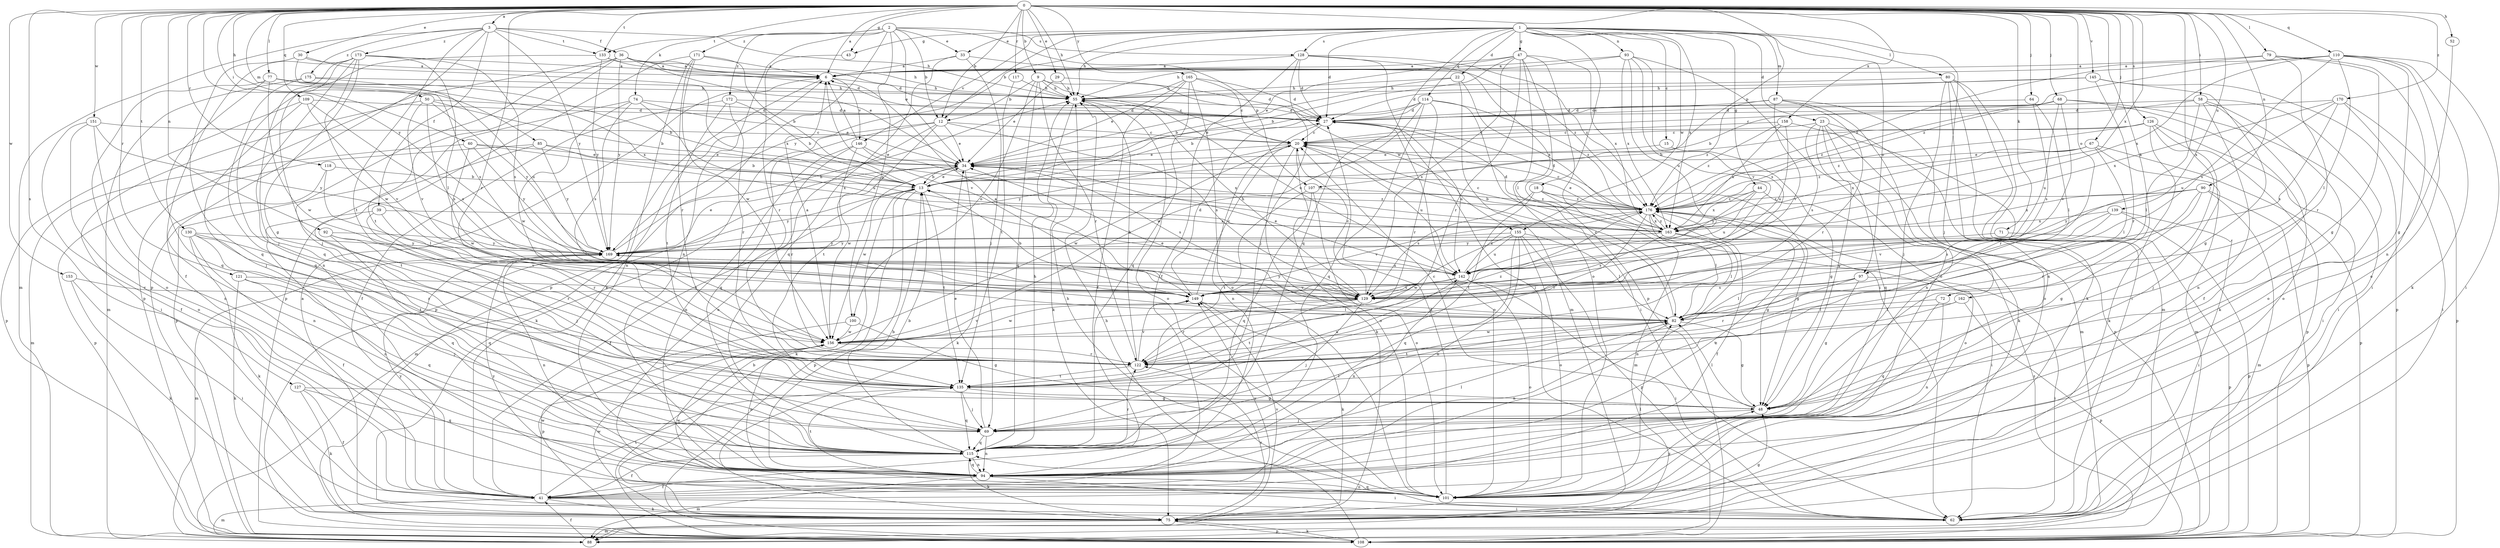 strict digraph  {
0;
1;
2;
3;
6;
9;
12;
13;
15;
18;
20;
22;
23;
27;
29;
30;
33;
34;
36;
39;
41;
43;
44;
47;
48;
50;
52;
55;
58;
60;
62;
64;
67;
68;
69;
71;
72;
74;
75;
77;
79;
80;
82;
85;
87;
88;
90;
92;
93;
94;
97;
100;
101;
107;
108;
109;
110;
114;
115;
117;
118;
121;
122;
126;
127;
128;
129;
130;
133;
135;
139;
142;
145;
146;
149;
151;
153;
155;
156;
158;
162;
163;
165;
169;
170;
171;
172;
173;
175;
176;
0 -> 3  [label=a];
0 -> 6  [label=a];
0 -> 9  [label=b];
0 -> 12  [label=b];
0 -> 29  [label=e];
0 -> 30  [label=e];
0 -> 43  [label=g];
0 -> 50  [label=h];
0 -> 52  [label=h];
0 -> 55  [label=h];
0 -> 58  [label=i];
0 -> 60  [label=i];
0 -> 64  [label=j];
0 -> 67  [label=j];
0 -> 68  [label=j];
0 -> 71  [label=k];
0 -> 72  [label=k];
0 -> 74  [label=k];
0 -> 77  [label=l];
0 -> 79  [label=l];
0 -> 85  [label=m];
0 -> 90  [label=n];
0 -> 92  [label=n];
0 -> 97  [label=o];
0 -> 107  [label=p];
0 -> 109  [label=q];
0 -> 110  [label=q];
0 -> 117  [label=r];
0 -> 118  [label=r];
0 -> 121  [label=r];
0 -> 122  [label=r];
0 -> 126  [label=s];
0 -> 127  [label=s];
0 -> 130  [label=t];
0 -> 133  [label=t];
0 -> 139  [label=u];
0 -> 145  [label=v];
0 -> 151  [label=w];
0 -> 153  [label=w];
0 -> 158  [label=x];
0 -> 162  [label=x];
0 -> 163  [label=x];
0 -> 165  [label=y];
0 -> 169  [label=y];
0 -> 170  [label=z];
1 -> 12  [label=b];
1 -> 15  [label=c];
1 -> 18  [label=c];
1 -> 22  [label=d];
1 -> 23  [label=d];
1 -> 27  [label=d];
1 -> 33  [label=e];
1 -> 43  [label=g];
1 -> 44  [label=g];
1 -> 47  [label=g];
1 -> 55  [label=h];
1 -> 69  [label=j];
1 -> 80  [label=l];
1 -> 87  [label=m];
1 -> 93  [label=n];
1 -> 97  [label=o];
1 -> 114  [label=q];
1 -> 115  [label=q];
1 -> 128  [label=s];
1 -> 146  [label=v];
1 -> 155  [label=w];
1 -> 163  [label=x];
1 -> 169  [label=y];
2 -> 12  [label=b];
2 -> 33  [label=e];
2 -> 34  [label=e];
2 -> 94  [label=n];
2 -> 100  [label=o];
2 -> 107  [label=p];
2 -> 108  [label=p];
2 -> 128  [label=s];
2 -> 133  [label=t];
2 -> 171  [label=z];
2 -> 172  [label=z];
3 -> 36  [label=f];
3 -> 39  [label=f];
3 -> 55  [label=h];
3 -> 88  [label=m];
3 -> 108  [label=p];
3 -> 133  [label=t];
3 -> 135  [label=t];
3 -> 169  [label=y];
3 -> 173  [label=z];
3 -> 175  [label=z];
6 -> 55  [label=h];
6 -> 108  [label=p];
6 -> 146  [label=v];
6 -> 149  [label=v];
9 -> 12  [label=b];
9 -> 20  [label=c];
9 -> 55  [label=h];
9 -> 100  [label=o];
9 -> 115  [label=q];
9 -> 122  [label=r];
9 -> 155  [label=w];
12 -> 20  [label=c];
12 -> 34  [label=e];
12 -> 75  [label=k];
12 -> 101  [label=o];
12 -> 115  [label=q];
12 -> 129  [label=s];
12 -> 135  [label=t];
13 -> 34  [label=e];
13 -> 41  [label=f];
13 -> 75  [label=k];
13 -> 108  [label=p];
13 -> 135  [label=t];
13 -> 169  [label=y];
13 -> 176  [label=z];
15 -> 34  [label=e];
15 -> 48  [label=g];
18 -> 48  [label=g];
18 -> 88  [label=m];
18 -> 129  [label=s];
18 -> 135  [label=t];
18 -> 176  [label=z];
20 -> 34  [label=e];
20 -> 75  [label=k];
20 -> 101  [label=o];
20 -> 142  [label=u];
20 -> 156  [label=w];
20 -> 169  [label=y];
22 -> 13  [label=b];
22 -> 55  [label=h];
22 -> 88  [label=m];
22 -> 163  [label=x];
23 -> 20  [label=c];
23 -> 48  [label=g];
23 -> 75  [label=k];
23 -> 88  [label=m];
23 -> 108  [label=p];
23 -> 115  [label=q];
23 -> 129  [label=s];
27 -> 20  [label=c];
27 -> 94  [label=n];
27 -> 101  [label=o];
27 -> 142  [label=u];
29 -> 27  [label=d];
29 -> 34  [label=e];
29 -> 55  [label=h];
30 -> 6  [label=a];
30 -> 115  [label=q];
30 -> 129  [label=s];
30 -> 163  [label=x];
33 -> 6  [label=a];
33 -> 69  [label=j];
33 -> 115  [label=q];
33 -> 176  [label=z];
34 -> 13  [label=b];
34 -> 75  [label=k];
34 -> 88  [label=m];
34 -> 129  [label=s];
34 -> 156  [label=w];
36 -> 6  [label=a];
36 -> 27  [label=d];
36 -> 34  [label=e];
36 -> 55  [label=h];
36 -> 69  [label=j];
36 -> 108  [label=p];
36 -> 135  [label=t];
36 -> 169  [label=y];
39 -> 69  [label=j];
39 -> 101  [label=o];
39 -> 122  [label=r];
39 -> 163  [label=x];
41 -> 6  [label=a];
41 -> 62  [label=i];
41 -> 75  [label=k];
41 -> 88  [label=m];
41 -> 135  [label=t];
41 -> 149  [label=v];
41 -> 156  [label=w];
41 -> 169  [label=y];
43 -> 122  [label=r];
44 -> 101  [label=o];
44 -> 142  [label=u];
44 -> 163  [label=x];
44 -> 169  [label=y];
44 -> 176  [label=z];
47 -> 6  [label=a];
47 -> 13  [label=b];
47 -> 34  [label=e];
47 -> 62  [label=i];
47 -> 101  [label=o];
47 -> 108  [label=p];
47 -> 122  [label=r];
47 -> 129  [label=s];
47 -> 163  [label=x];
48 -> 20  [label=c];
48 -> 69  [label=j];
48 -> 82  [label=l];
50 -> 13  [label=b];
50 -> 27  [label=d];
50 -> 62  [label=i];
50 -> 129  [label=s];
50 -> 149  [label=v];
50 -> 169  [label=y];
52 -> 94  [label=n];
55 -> 27  [label=d];
55 -> 75  [label=k];
55 -> 101  [label=o];
55 -> 142  [label=u];
58 -> 13  [label=b];
58 -> 27  [label=d];
58 -> 41  [label=f];
58 -> 75  [label=k];
58 -> 82  [label=l];
58 -> 94  [label=n];
58 -> 101  [label=o];
60 -> 34  [label=e];
60 -> 88  [label=m];
60 -> 156  [label=w];
60 -> 163  [label=x];
60 -> 169  [label=y];
62 -> 115  [label=q];
64 -> 27  [label=d];
64 -> 82  [label=l];
64 -> 129  [label=s];
67 -> 34  [label=e];
67 -> 69  [label=j];
67 -> 82  [label=l];
67 -> 108  [label=p];
67 -> 163  [label=x];
67 -> 176  [label=z];
68 -> 20  [label=c];
68 -> 27  [label=d];
68 -> 62  [label=i];
68 -> 101  [label=o];
68 -> 142  [label=u];
68 -> 149  [label=v];
68 -> 176  [label=z];
69 -> 34  [label=e];
69 -> 82  [label=l];
69 -> 94  [label=n];
69 -> 115  [label=q];
71 -> 108  [label=p];
71 -> 169  [label=y];
72 -> 82  [label=l];
72 -> 94  [label=n];
72 -> 115  [label=q];
74 -> 27  [label=d];
74 -> 34  [label=e];
74 -> 108  [label=p];
74 -> 129  [label=s];
74 -> 142  [label=u];
74 -> 156  [label=w];
75 -> 6  [label=a];
75 -> 48  [label=g];
75 -> 88  [label=m];
75 -> 108  [label=p];
75 -> 122  [label=r];
75 -> 149  [label=v];
75 -> 156  [label=w];
77 -> 13  [label=b];
77 -> 55  [label=h];
77 -> 101  [label=o];
77 -> 115  [label=q];
77 -> 156  [label=w];
77 -> 163  [label=x];
79 -> 6  [label=a];
79 -> 48  [label=g];
79 -> 62  [label=i];
79 -> 122  [label=r];
79 -> 176  [label=z];
80 -> 55  [label=h];
80 -> 62  [label=i];
80 -> 69  [label=j];
80 -> 75  [label=k];
80 -> 88  [label=m];
80 -> 94  [label=n];
82 -> 6  [label=a];
82 -> 20  [label=c];
82 -> 34  [label=e];
82 -> 48  [label=g];
82 -> 94  [label=n];
82 -> 135  [label=t];
82 -> 156  [label=w];
85 -> 13  [label=b];
85 -> 34  [label=e];
85 -> 108  [label=p];
85 -> 135  [label=t];
85 -> 169  [label=y];
87 -> 27  [label=d];
87 -> 94  [label=n];
87 -> 101  [label=o];
87 -> 122  [label=r];
87 -> 149  [label=v];
87 -> 176  [label=z];
88 -> 41  [label=f];
90 -> 48  [label=g];
90 -> 88  [label=m];
90 -> 108  [label=p];
90 -> 122  [label=r];
90 -> 163  [label=x];
90 -> 169  [label=y];
90 -> 176  [label=z];
92 -> 115  [label=q];
92 -> 122  [label=r];
92 -> 149  [label=v];
92 -> 169  [label=y];
93 -> 6  [label=a];
93 -> 55  [label=h];
93 -> 101  [label=o];
93 -> 129  [label=s];
93 -> 142  [label=u];
93 -> 149  [label=v];
93 -> 163  [label=x];
94 -> 13  [label=b];
94 -> 41  [label=f];
94 -> 62  [label=i];
94 -> 88  [label=m];
94 -> 101  [label=o];
94 -> 115  [label=q];
94 -> 135  [label=t];
94 -> 176  [label=z];
97 -> 48  [label=g];
97 -> 62  [label=i];
97 -> 82  [label=l];
97 -> 122  [label=r];
97 -> 129  [label=s];
100 -> 48  [label=g];
100 -> 108  [label=p];
100 -> 156  [label=w];
101 -> 27  [label=d];
101 -> 48  [label=g];
101 -> 55  [label=h];
101 -> 82  [label=l];
101 -> 156  [label=w];
101 -> 169  [label=y];
107 -> 101  [label=o];
107 -> 115  [label=q];
107 -> 135  [label=t];
107 -> 176  [label=z];
108 -> 13  [label=b];
108 -> 55  [label=h];
108 -> 75  [label=k];
108 -> 176  [label=z];
109 -> 27  [label=d];
109 -> 69  [label=j];
109 -> 108  [label=p];
109 -> 129  [label=s];
109 -> 149  [label=v];
110 -> 6  [label=a];
110 -> 48  [label=g];
110 -> 62  [label=i];
110 -> 75  [label=k];
110 -> 82  [label=l];
110 -> 101  [label=o];
110 -> 129  [label=s];
110 -> 163  [label=x];
110 -> 176  [label=z];
114 -> 13  [label=b];
114 -> 27  [label=d];
114 -> 34  [label=e];
114 -> 62  [label=i];
114 -> 115  [label=q];
114 -> 122  [label=r];
114 -> 156  [label=w];
114 -> 176  [label=z];
115 -> 13  [label=b];
115 -> 41  [label=f];
115 -> 55  [label=h];
115 -> 75  [label=k];
115 -> 82  [label=l];
115 -> 94  [label=n];
115 -> 122  [label=r];
117 -> 55  [label=h];
117 -> 135  [label=t];
118 -> 13  [label=b];
118 -> 82  [label=l];
118 -> 94  [label=n];
121 -> 69  [label=j];
121 -> 75  [label=k];
121 -> 115  [label=q];
121 -> 149  [label=v];
122 -> 55  [label=h];
122 -> 135  [label=t];
122 -> 149  [label=v];
126 -> 13  [label=b];
126 -> 20  [label=c];
126 -> 62  [label=i];
126 -> 75  [label=k];
126 -> 88  [label=m];
126 -> 108  [label=p];
126 -> 176  [label=z];
127 -> 41  [label=f];
127 -> 48  [label=g];
127 -> 75  [label=k];
127 -> 115  [label=q];
128 -> 6  [label=a];
128 -> 27  [label=d];
128 -> 41  [label=f];
128 -> 62  [label=i];
128 -> 69  [label=j];
128 -> 82  [label=l];
128 -> 176  [label=z];
129 -> 20  [label=c];
129 -> 55  [label=h];
129 -> 69  [label=j];
129 -> 122  [label=r];
129 -> 135  [label=t];
129 -> 156  [label=w];
129 -> 169  [label=y];
130 -> 41  [label=f];
130 -> 75  [label=k];
130 -> 115  [label=q];
130 -> 122  [label=r];
130 -> 135  [label=t];
130 -> 169  [label=y];
133 -> 6  [label=a];
133 -> 27  [label=d];
133 -> 69  [label=j];
133 -> 169  [label=y];
135 -> 48  [label=g];
135 -> 69  [label=j];
135 -> 115  [label=q];
135 -> 142  [label=u];
139 -> 62  [label=i];
139 -> 108  [label=p];
139 -> 129  [label=s];
139 -> 149  [label=v];
139 -> 163  [label=x];
142 -> 34  [label=e];
142 -> 62  [label=i];
142 -> 94  [label=n];
142 -> 101  [label=o];
142 -> 129  [label=s];
142 -> 149  [label=v];
142 -> 176  [label=z];
145 -> 27  [label=d];
145 -> 48  [label=g];
145 -> 55  [label=h];
145 -> 108  [label=p];
145 -> 122  [label=r];
146 -> 6  [label=a];
146 -> 34  [label=e];
146 -> 94  [label=n];
146 -> 122  [label=r];
146 -> 156  [label=w];
146 -> 163  [label=x];
149 -> 13  [label=b];
149 -> 20  [label=c];
149 -> 27  [label=d];
149 -> 75  [label=k];
149 -> 82  [label=l];
151 -> 20  [label=c];
151 -> 41  [label=f];
151 -> 94  [label=n];
151 -> 101  [label=o];
151 -> 169  [label=y];
153 -> 62  [label=i];
153 -> 75  [label=k];
153 -> 149  [label=v];
155 -> 82  [label=l];
155 -> 94  [label=n];
155 -> 101  [label=o];
155 -> 108  [label=p];
155 -> 115  [label=q];
155 -> 142  [label=u];
155 -> 156  [label=w];
155 -> 169  [label=y];
156 -> 6  [label=a];
156 -> 94  [label=n];
156 -> 122  [label=r];
156 -> 149  [label=v];
156 -> 176  [label=z];
158 -> 20  [label=c];
158 -> 122  [label=r];
158 -> 142  [label=u];
158 -> 163  [label=x];
158 -> 176  [label=z];
162 -> 82  [label=l];
162 -> 108  [label=p];
162 -> 135  [label=t];
163 -> 20  [label=c];
163 -> 27  [label=d];
163 -> 82  [label=l];
163 -> 94  [label=n];
163 -> 129  [label=s];
163 -> 169  [label=y];
163 -> 176  [label=z];
165 -> 20  [label=c];
165 -> 27  [label=d];
165 -> 34  [label=e];
165 -> 41  [label=f];
165 -> 55  [label=h];
165 -> 101  [label=o];
165 -> 115  [label=q];
169 -> 34  [label=e];
169 -> 55  [label=h];
169 -> 88  [label=m];
169 -> 94  [label=n];
169 -> 142  [label=u];
170 -> 27  [label=d];
170 -> 62  [label=i];
170 -> 108  [label=p];
170 -> 129  [label=s];
170 -> 142  [label=u];
170 -> 163  [label=x];
171 -> 6  [label=a];
171 -> 13  [label=b];
171 -> 94  [label=n];
171 -> 108  [label=p];
171 -> 122  [label=r];
171 -> 156  [label=w];
172 -> 13  [label=b];
172 -> 27  [label=d];
172 -> 41  [label=f];
172 -> 122  [label=r];
172 -> 135  [label=t];
173 -> 6  [label=a];
173 -> 41  [label=f];
173 -> 48  [label=g];
173 -> 82  [label=l];
173 -> 94  [label=n];
173 -> 115  [label=q];
173 -> 129  [label=s];
173 -> 135  [label=t];
173 -> 156  [label=w];
175 -> 55  [label=h];
175 -> 88  [label=m];
175 -> 115  [label=q];
175 -> 142  [label=u];
176 -> 13  [label=b];
176 -> 20  [label=c];
176 -> 27  [label=d];
176 -> 34  [label=e];
176 -> 41  [label=f];
176 -> 48  [label=g];
176 -> 62  [label=i];
176 -> 82  [label=l];
176 -> 122  [label=r];
176 -> 149  [label=v];
176 -> 163  [label=x];
}
